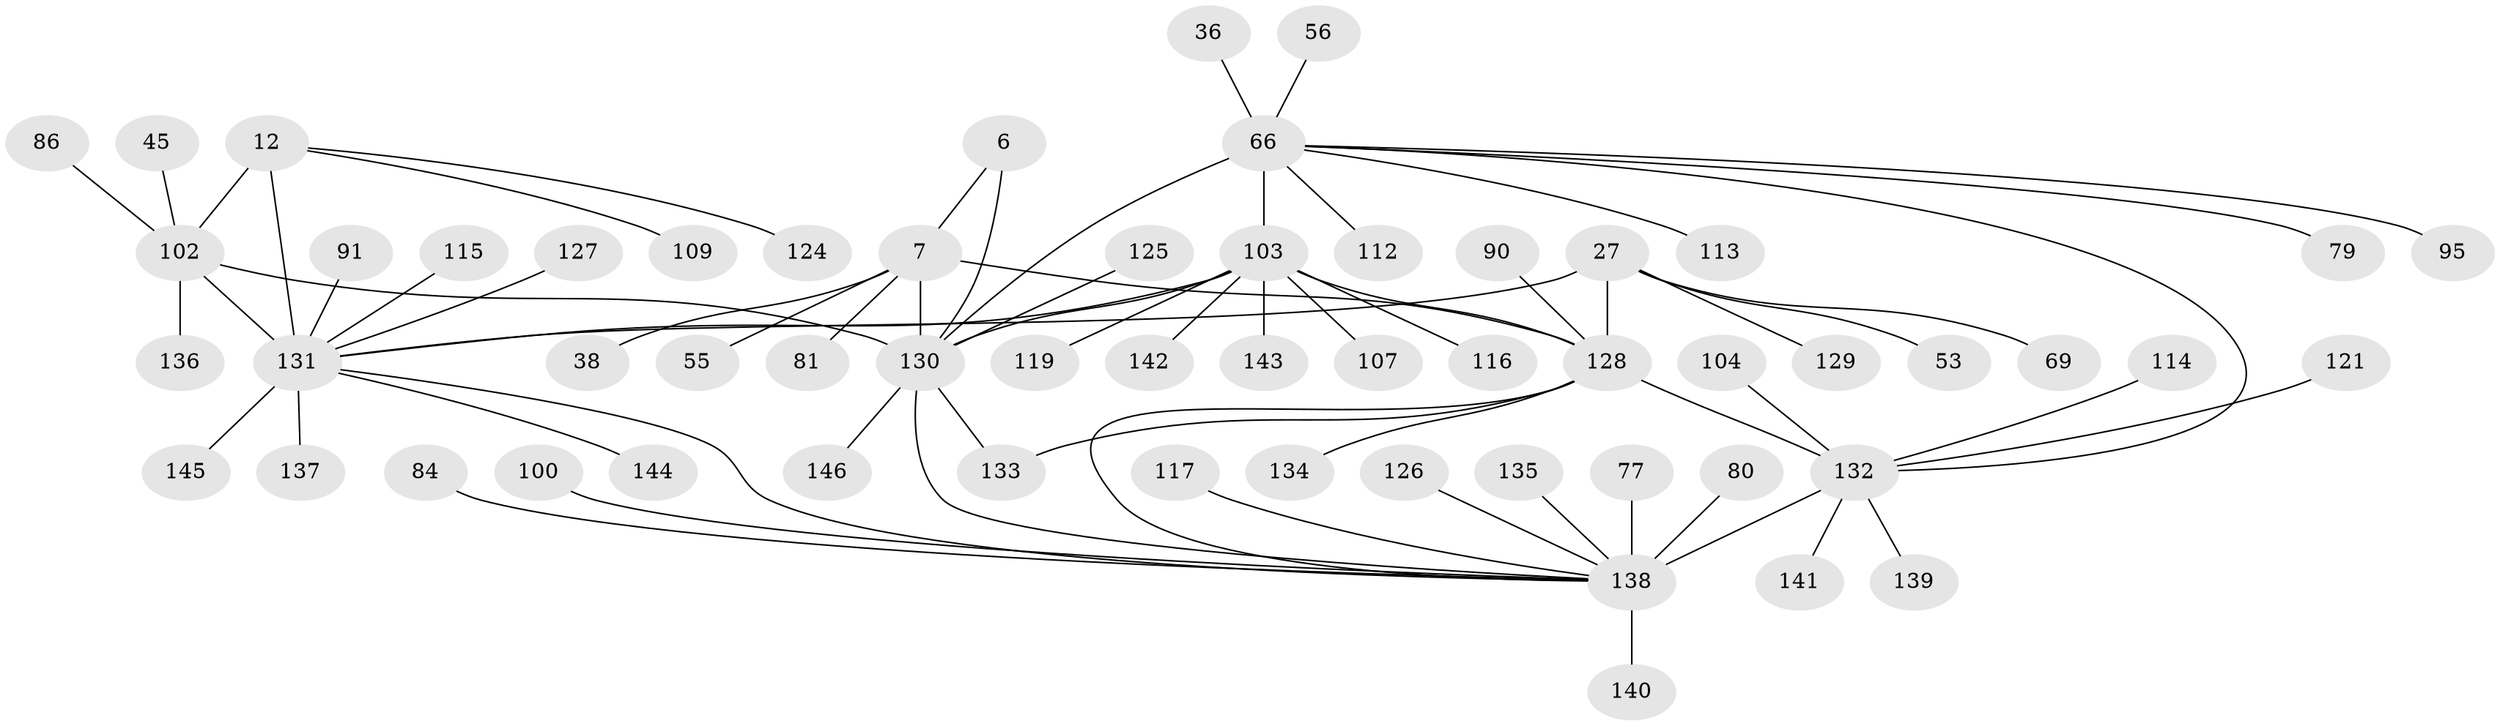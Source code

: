 // original degree distribution, {10: 0.0273972602739726, 13: 0.02054794520547945, 12: 0.02054794520547945, 6: 0.02054794520547945, 9: 0.04794520547945205, 7: 0.0410958904109589, 8: 0.0273972602739726, 11: 0.0136986301369863, 14: 0.00684931506849315, 15: 0.00684931506849315, 16: 0.00684931506849315, 1: 0.6301369863013698, 2: 0.1095890410958904, 4: 0.0136986301369863, 3: 0.00684931506849315}
// Generated by graph-tools (version 1.1) at 2025/59/03/04/25 21:59:04]
// undirected, 58 vertices, 68 edges
graph export_dot {
graph [start="1"]
  node [color=gray90,style=filled];
  6 [super="+4"];
  7 [super="+5"];
  12 [super="+10"];
  27 [super="+23+26"];
  36;
  38;
  45;
  53;
  55;
  56;
  66 [super="+34"];
  69;
  77;
  79;
  80;
  81;
  84;
  86;
  90;
  91 [super="+65"];
  95;
  100;
  102 [super="+14"];
  103 [super="+42+99"];
  104;
  107;
  109 [super="+83"];
  112 [super="+76"];
  113;
  114;
  115;
  116;
  117;
  119;
  121;
  124;
  125;
  126;
  127;
  128 [super="+28+44+50+57+62"];
  129;
  130 [super="+122"];
  131 [super="+13+37+63+73+82+85"];
  132 [super="+97"];
  133 [super="+96"];
  134 [super="+72"];
  135;
  136;
  137;
  138 [super="+123+19+101+108+111+40+41+49+51+60+75"];
  139;
  140;
  141;
  142;
  143;
  144;
  145;
  146 [super="+120"];
  6 -- 7 [weight=4];
  6 -- 130 [weight=6];
  7 -- 55;
  7 -- 38;
  7 -- 81;
  7 -- 128;
  7 -- 130 [weight=6];
  12 -- 124;
  12 -- 109;
  12 -- 131 [weight=6];
  12 -- 102 [weight=4];
  27 -- 129;
  27 -- 69;
  27 -- 128 [weight=12];
  27 -- 131;
  27 -- 53;
  36 -- 66;
  45 -- 102;
  56 -- 66;
  66 -- 79;
  66 -- 112;
  66 -- 113;
  66 -- 95;
  66 -- 130 [weight=2];
  66 -- 103 [weight=12];
  66 -- 132;
  77 -- 138;
  80 -- 138;
  84 -- 138;
  86 -- 102;
  90 -- 128;
  91 -- 131;
  100 -- 138;
  102 -- 131 [weight=6];
  102 -- 136;
  102 -- 130;
  103 -- 128;
  103 -- 130;
  103 -- 131 [weight=2];
  103 -- 107;
  103 -- 142;
  103 -- 143;
  103 -- 116;
  103 -- 119;
  104 -- 132;
  114 -- 132;
  115 -- 131;
  117 -- 138;
  121 -- 132;
  125 -- 130;
  126 -- 138;
  127 -- 131;
  128 -- 133;
  128 -- 134;
  128 -- 138;
  128 -- 132;
  130 -- 133;
  130 -- 138 [weight=2];
  130 -- 146;
  131 -- 138 [weight=5];
  131 -- 137;
  131 -- 144;
  131 -- 145;
  132 -- 138 [weight=12];
  132 -- 139;
  132 -- 141;
  135 -- 138;
  138 -- 140;
}
